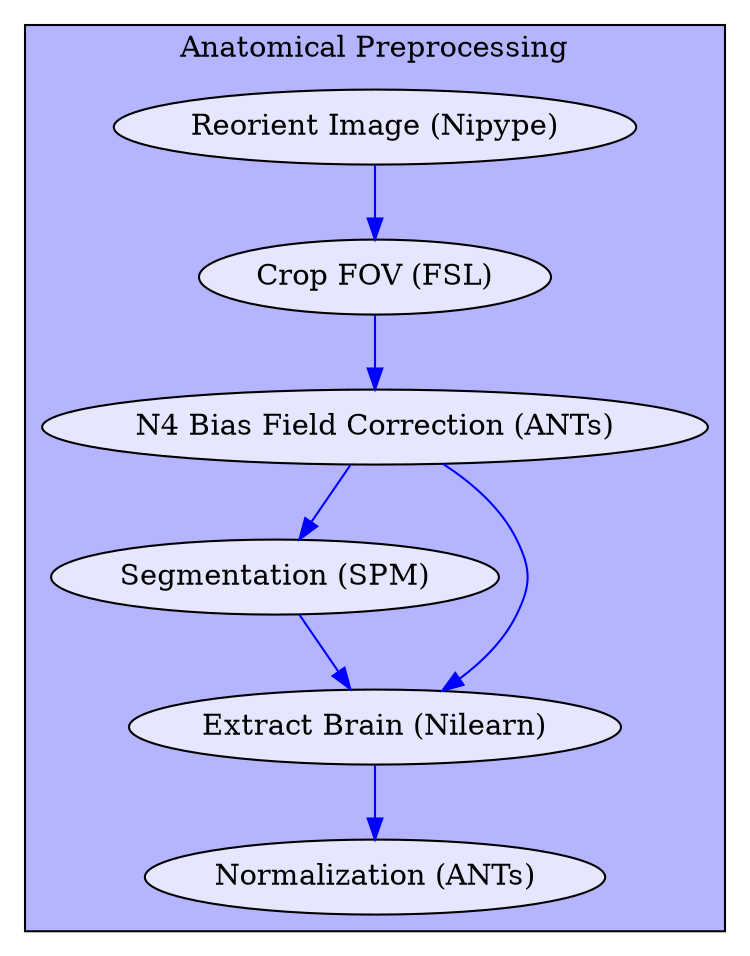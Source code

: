 digraph preproc_anat{
  subgraph cluster_preproc_anat {
      edge [color="#0000FF"];
      style=filled;
      fillcolor="#B4B4FF";
      label="Anatomical Preprocessing";
    reorient[label="Reorient Image (Nipype)", style=filled, fillcolor="#E6E6FF"];
    cropFOV[label="Crop FOV (FSL)", style=filled, fillcolor="#E6E6FF"];
    n4[label="N4 Bias Field Correction (ANTs)", style=filled, fillcolor="#E6E6FF"];
    segment[label="Segmentation (SPM)", style=filled, fillcolor="#E6E6FF"];
    extract_brain[label="Extract Brain (Nilearn)", style=filled, fillcolor="#E6E6FF"];
    antsreg[label="Normalization (ANTs)", style=filled, fillcolor="#E6E6FF"];
    reorient -> cropFOV;
    cropFOV -> n4;
    n4 -> segment;
    n4 -> extract_brain;
    segment -> extract_brain;
    extract_brain -> antsreg;
  }
}
